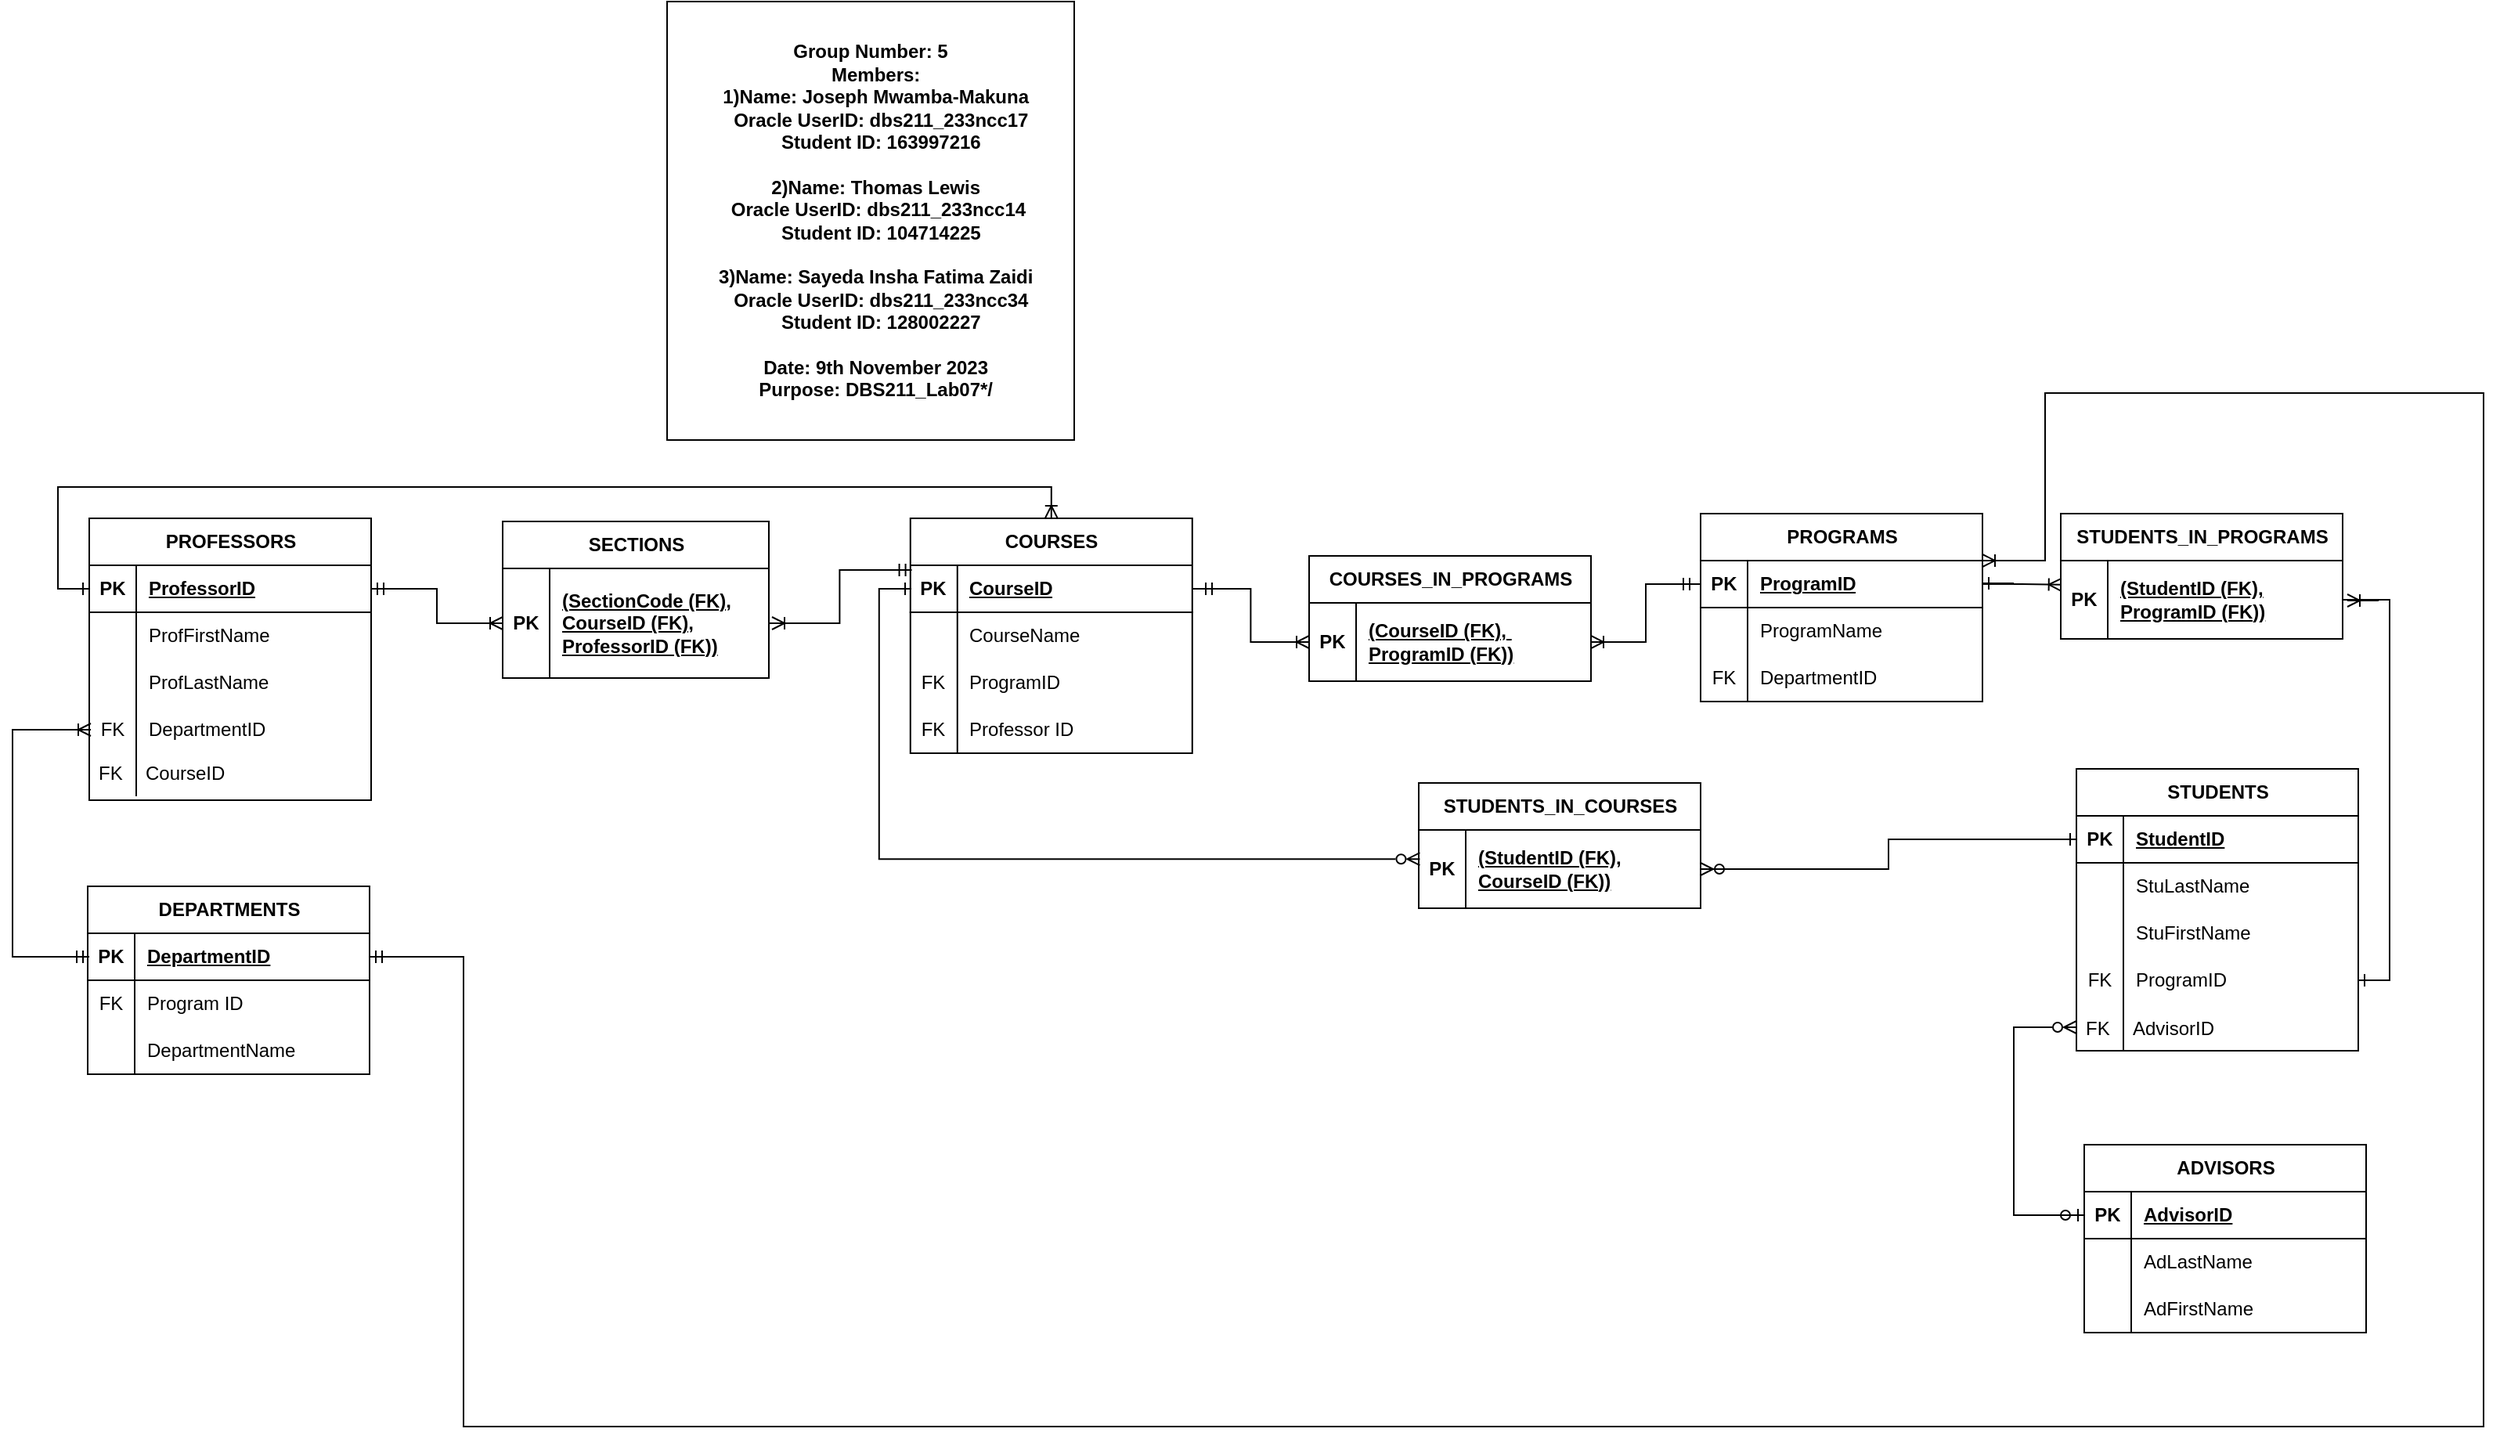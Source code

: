 <mxfile version="22.1.0" type="github">
  <diagram id="R2lEEEUBdFMjLlhIrx00" name="Page-1">
    <mxGraphModel dx="1072" dy="1675" grid="1" gridSize="10" guides="1" tooltips="1" connect="1" arrows="1" fold="1" page="0" pageScale="1" pageWidth="850" pageHeight="1100" math="0" shadow="0" extFonts="Permanent Marker^https://fonts.googleapis.com/css?family=Permanent+Marker">
      <root>
        <mxCell id="0" />
        <mxCell id="1" parent="0" />
        <mxCell id="XFEOU10UZK-eFK41N-nF-1" value="DEPARTMENTS" style="shape=table;startSize=30;container=1;collapsible=1;childLayout=tableLayout;fixedRows=1;rowLines=0;fontStyle=1;align=center;resizeLast=1;html=1;" parent="1" vertex="1">
          <mxGeometry x="-280" y="-35" width="180" height="120" as="geometry" />
        </mxCell>
        <mxCell id="XFEOU10UZK-eFK41N-nF-2" value="" style="shape=tableRow;horizontal=0;startSize=0;swimlaneHead=0;swimlaneBody=0;fillColor=none;collapsible=0;dropTarget=0;points=[[0,0.5],[1,0.5]];portConstraint=eastwest;top=0;left=0;right=0;bottom=1;" parent="XFEOU10UZK-eFK41N-nF-1" vertex="1">
          <mxGeometry y="30" width="180" height="30" as="geometry" />
        </mxCell>
        <mxCell id="XFEOU10UZK-eFK41N-nF-3" value="PK" style="shape=partialRectangle;connectable=0;fillColor=none;top=0;left=0;bottom=0;right=0;fontStyle=1;overflow=hidden;whiteSpace=wrap;html=1;" parent="XFEOU10UZK-eFK41N-nF-2" vertex="1">
          <mxGeometry width="30" height="30" as="geometry">
            <mxRectangle width="30" height="30" as="alternateBounds" />
          </mxGeometry>
        </mxCell>
        <mxCell id="XFEOU10UZK-eFK41N-nF-4" value="DepartmentID" style="shape=partialRectangle;connectable=0;fillColor=none;top=0;left=0;bottom=0;right=0;align=left;spacingLeft=6;fontStyle=5;overflow=hidden;whiteSpace=wrap;html=1;" parent="XFEOU10UZK-eFK41N-nF-2" vertex="1">
          <mxGeometry x="30" width="150" height="30" as="geometry">
            <mxRectangle width="150" height="30" as="alternateBounds" />
          </mxGeometry>
        </mxCell>
        <mxCell id="3kHiwuvtJ1t2tw6hvZIu-3" value="" style="shape=tableRow;horizontal=0;startSize=0;swimlaneHead=0;swimlaneBody=0;fillColor=none;collapsible=0;dropTarget=0;points=[[0,0.5],[1,0.5]];portConstraint=eastwest;top=0;left=0;right=0;bottom=0;" vertex="1" parent="XFEOU10UZK-eFK41N-nF-1">
          <mxGeometry y="60" width="180" height="30" as="geometry" />
        </mxCell>
        <mxCell id="3kHiwuvtJ1t2tw6hvZIu-4" value="FK" style="shape=partialRectangle;connectable=0;fillColor=none;top=0;left=0;bottom=0;right=0;fontStyle=0;overflow=hidden;whiteSpace=wrap;html=1;" vertex="1" parent="3kHiwuvtJ1t2tw6hvZIu-3">
          <mxGeometry width="30" height="30" as="geometry">
            <mxRectangle width="30" height="30" as="alternateBounds" />
          </mxGeometry>
        </mxCell>
        <mxCell id="3kHiwuvtJ1t2tw6hvZIu-5" value="Program ID" style="shape=partialRectangle;connectable=0;fillColor=none;top=0;left=0;bottom=0;right=0;align=left;spacingLeft=6;fontStyle=0;overflow=hidden;whiteSpace=wrap;html=1;" vertex="1" parent="3kHiwuvtJ1t2tw6hvZIu-3">
          <mxGeometry x="30" width="150" height="30" as="geometry">
            <mxRectangle width="150" height="30" as="alternateBounds" />
          </mxGeometry>
        </mxCell>
        <mxCell id="XFEOU10UZK-eFK41N-nF-5" value="" style="shape=tableRow;horizontal=0;startSize=0;swimlaneHead=0;swimlaneBody=0;fillColor=none;collapsible=0;dropTarget=0;points=[[0,0.5],[1,0.5]];portConstraint=eastwest;top=0;left=0;right=0;bottom=0;" parent="XFEOU10UZK-eFK41N-nF-1" vertex="1">
          <mxGeometry y="90" width="180" height="30" as="geometry" />
        </mxCell>
        <mxCell id="XFEOU10UZK-eFK41N-nF-6" value="" style="shape=partialRectangle;connectable=0;fillColor=none;top=0;left=0;bottom=0;right=0;editable=1;overflow=hidden;whiteSpace=wrap;html=1;" parent="XFEOU10UZK-eFK41N-nF-5" vertex="1">
          <mxGeometry width="30" height="30" as="geometry">
            <mxRectangle width="30" height="30" as="alternateBounds" />
          </mxGeometry>
        </mxCell>
        <mxCell id="XFEOU10UZK-eFK41N-nF-7" value="DepartmentName" style="shape=partialRectangle;connectable=0;fillColor=none;top=0;left=0;bottom=0;right=0;align=left;spacingLeft=6;overflow=hidden;whiteSpace=wrap;html=1;" parent="XFEOU10UZK-eFK41N-nF-5" vertex="1">
          <mxGeometry x="30" width="150" height="30" as="geometry">
            <mxRectangle width="150" height="30" as="alternateBounds" />
          </mxGeometry>
        </mxCell>
        <mxCell id="XFEOU10UZK-eFK41N-nF-66" value="ADVISORS" style="shape=table;startSize=30;container=1;collapsible=1;childLayout=tableLayout;fixedRows=1;rowLines=0;fontStyle=1;align=center;resizeLast=1;html=1;" parent="1" vertex="1">
          <mxGeometry x="995" y="130" width="180" height="120" as="geometry" />
        </mxCell>
        <mxCell id="XFEOU10UZK-eFK41N-nF-67" value="" style="shape=tableRow;horizontal=0;startSize=0;swimlaneHead=0;swimlaneBody=0;fillColor=none;collapsible=0;dropTarget=0;points=[[0,0.5],[1,0.5]];portConstraint=eastwest;top=0;left=0;right=0;bottom=1;" parent="XFEOU10UZK-eFK41N-nF-66" vertex="1">
          <mxGeometry y="30" width="180" height="30" as="geometry" />
        </mxCell>
        <mxCell id="XFEOU10UZK-eFK41N-nF-68" value="PK" style="shape=partialRectangle;connectable=0;fillColor=none;top=0;left=0;bottom=0;right=0;fontStyle=1;overflow=hidden;whiteSpace=wrap;html=1;" parent="XFEOU10UZK-eFK41N-nF-67" vertex="1">
          <mxGeometry width="30" height="30" as="geometry">
            <mxRectangle width="30" height="30" as="alternateBounds" />
          </mxGeometry>
        </mxCell>
        <mxCell id="XFEOU10UZK-eFK41N-nF-69" value="AdvisorID" style="shape=partialRectangle;connectable=0;fillColor=none;top=0;left=0;bottom=0;right=0;align=left;spacingLeft=6;fontStyle=5;overflow=hidden;whiteSpace=wrap;html=1;" parent="XFEOU10UZK-eFK41N-nF-67" vertex="1">
          <mxGeometry x="30" width="150" height="30" as="geometry">
            <mxRectangle width="150" height="30" as="alternateBounds" />
          </mxGeometry>
        </mxCell>
        <mxCell id="XFEOU10UZK-eFK41N-nF-70" value="" style="shape=tableRow;horizontal=0;startSize=0;swimlaneHead=0;swimlaneBody=0;fillColor=none;collapsible=0;dropTarget=0;points=[[0,0.5],[1,0.5]];portConstraint=eastwest;top=0;left=0;right=0;bottom=0;" parent="XFEOU10UZK-eFK41N-nF-66" vertex="1">
          <mxGeometry y="60" width="180" height="30" as="geometry" />
        </mxCell>
        <mxCell id="XFEOU10UZK-eFK41N-nF-71" value="" style="shape=partialRectangle;connectable=0;fillColor=none;top=0;left=0;bottom=0;right=0;editable=1;overflow=hidden;whiteSpace=wrap;html=1;" parent="XFEOU10UZK-eFK41N-nF-70" vertex="1">
          <mxGeometry width="30" height="30" as="geometry">
            <mxRectangle width="30" height="30" as="alternateBounds" />
          </mxGeometry>
        </mxCell>
        <mxCell id="XFEOU10UZK-eFK41N-nF-72" value="AdLastName" style="shape=partialRectangle;connectable=0;fillColor=none;top=0;left=0;bottom=0;right=0;align=left;spacingLeft=6;overflow=hidden;whiteSpace=wrap;html=1;" parent="XFEOU10UZK-eFK41N-nF-70" vertex="1">
          <mxGeometry x="30" width="150" height="30" as="geometry">
            <mxRectangle width="150" height="30" as="alternateBounds" />
          </mxGeometry>
        </mxCell>
        <mxCell id="XFEOU10UZK-eFK41N-nF-73" value="" style="shape=tableRow;horizontal=0;startSize=0;swimlaneHead=0;swimlaneBody=0;fillColor=none;collapsible=0;dropTarget=0;points=[[0,0.5],[1,0.5]];portConstraint=eastwest;top=0;left=0;right=0;bottom=0;" parent="XFEOU10UZK-eFK41N-nF-66" vertex="1">
          <mxGeometry y="90" width="180" height="30" as="geometry" />
        </mxCell>
        <mxCell id="XFEOU10UZK-eFK41N-nF-74" value="" style="shape=partialRectangle;connectable=0;fillColor=none;top=0;left=0;bottom=0;right=0;editable=1;overflow=hidden;whiteSpace=wrap;html=1;" parent="XFEOU10UZK-eFK41N-nF-73" vertex="1">
          <mxGeometry width="30" height="30" as="geometry">
            <mxRectangle width="30" height="30" as="alternateBounds" />
          </mxGeometry>
        </mxCell>
        <mxCell id="XFEOU10UZK-eFK41N-nF-75" value="AdFirstName" style="shape=partialRectangle;connectable=0;fillColor=none;top=0;left=0;bottom=0;right=0;align=left;spacingLeft=6;overflow=hidden;whiteSpace=wrap;html=1;" parent="XFEOU10UZK-eFK41N-nF-73" vertex="1">
          <mxGeometry x="30" width="150" height="30" as="geometry">
            <mxRectangle width="150" height="30" as="alternateBounds" />
          </mxGeometry>
        </mxCell>
        <mxCell id="XFEOU10UZK-eFK41N-nF-79" value="COURSES_IN_PROGRAMS" style="shape=table;startSize=30;container=1;collapsible=1;childLayout=tableLayout;fixedRows=1;rowLines=0;fontStyle=1;align=center;resizeLast=1;html=1;" parent="1" vertex="1">
          <mxGeometry x="500" y="-246" width="180" height="80" as="geometry" />
        </mxCell>
        <mxCell id="XFEOU10UZK-eFK41N-nF-80" value="" style="shape=tableRow;horizontal=0;startSize=0;swimlaneHead=0;swimlaneBody=0;fillColor=none;collapsible=0;dropTarget=0;points=[[0,0.5],[1,0.5]];portConstraint=eastwest;top=0;left=0;right=0;bottom=1;" parent="XFEOU10UZK-eFK41N-nF-79" vertex="1">
          <mxGeometry y="30" width="180" height="50" as="geometry" />
        </mxCell>
        <mxCell id="XFEOU10UZK-eFK41N-nF-81" value="PK" style="shape=partialRectangle;connectable=0;fillColor=none;top=0;left=0;bottom=0;right=0;fontStyle=1;overflow=hidden;whiteSpace=wrap;html=1;" parent="XFEOU10UZK-eFK41N-nF-80" vertex="1">
          <mxGeometry width="30" height="50" as="geometry">
            <mxRectangle width="30" height="50" as="alternateBounds" />
          </mxGeometry>
        </mxCell>
        <mxCell id="XFEOU10UZK-eFK41N-nF-82" value="(CourseID (FK),&amp;nbsp;&lt;br&gt;ProgramID (FK))" style="shape=partialRectangle;connectable=0;fillColor=none;top=0;left=0;bottom=0;right=0;align=left;spacingLeft=6;fontStyle=5;overflow=hidden;whiteSpace=wrap;html=1;" parent="XFEOU10UZK-eFK41N-nF-80" vertex="1">
          <mxGeometry x="30" width="150" height="50" as="geometry">
            <mxRectangle width="150" height="50" as="alternateBounds" />
          </mxGeometry>
        </mxCell>
        <mxCell id="XFEOU10UZK-eFK41N-nF-92" value="PROGRAMS" style="shape=table;startSize=30;container=1;collapsible=1;childLayout=tableLayout;fixedRows=1;rowLines=0;fontStyle=1;align=center;resizeLast=1;html=1;" parent="1" vertex="1">
          <mxGeometry x="750" y="-273" width="180" height="120" as="geometry" />
        </mxCell>
        <mxCell id="XFEOU10UZK-eFK41N-nF-93" value="" style="shape=tableRow;horizontal=0;startSize=0;swimlaneHead=0;swimlaneBody=0;fillColor=none;collapsible=0;dropTarget=0;points=[[0,0.5],[1,0.5]];portConstraint=eastwest;top=0;left=0;right=0;bottom=1;" parent="XFEOU10UZK-eFK41N-nF-92" vertex="1">
          <mxGeometry y="30" width="180" height="30" as="geometry" />
        </mxCell>
        <mxCell id="XFEOU10UZK-eFK41N-nF-94" value="PK" style="shape=partialRectangle;connectable=0;fillColor=none;top=0;left=0;bottom=0;right=0;fontStyle=1;overflow=hidden;whiteSpace=wrap;html=1;" parent="XFEOU10UZK-eFK41N-nF-93" vertex="1">
          <mxGeometry width="30" height="30" as="geometry">
            <mxRectangle width="30" height="30" as="alternateBounds" />
          </mxGeometry>
        </mxCell>
        <mxCell id="XFEOU10UZK-eFK41N-nF-95" value="ProgramID" style="shape=partialRectangle;connectable=0;fillColor=none;top=0;left=0;bottom=0;right=0;align=left;spacingLeft=6;fontStyle=5;overflow=hidden;whiteSpace=wrap;html=1;" parent="XFEOU10UZK-eFK41N-nF-93" vertex="1">
          <mxGeometry x="30" width="150" height="30" as="geometry">
            <mxRectangle width="150" height="30" as="alternateBounds" />
          </mxGeometry>
        </mxCell>
        <mxCell id="XFEOU10UZK-eFK41N-nF-96" value="" style="shape=tableRow;horizontal=0;startSize=0;swimlaneHead=0;swimlaneBody=0;fillColor=none;collapsible=0;dropTarget=0;points=[[0,0.5],[1,0.5]];portConstraint=eastwest;top=0;left=0;right=0;bottom=0;" parent="XFEOU10UZK-eFK41N-nF-92" vertex="1">
          <mxGeometry y="60" width="180" height="30" as="geometry" />
        </mxCell>
        <mxCell id="XFEOU10UZK-eFK41N-nF-97" value="" style="shape=partialRectangle;connectable=0;fillColor=none;top=0;left=0;bottom=0;right=0;editable=1;overflow=hidden;whiteSpace=wrap;html=1;" parent="XFEOU10UZK-eFK41N-nF-96" vertex="1">
          <mxGeometry width="30" height="30" as="geometry">
            <mxRectangle width="30" height="30" as="alternateBounds" />
          </mxGeometry>
        </mxCell>
        <mxCell id="XFEOU10UZK-eFK41N-nF-98" value="ProgramName" style="shape=partialRectangle;connectable=0;fillColor=none;top=0;left=0;bottom=0;right=0;align=left;spacingLeft=6;overflow=hidden;whiteSpace=wrap;html=1;" parent="XFEOU10UZK-eFK41N-nF-96" vertex="1">
          <mxGeometry x="30" width="150" height="30" as="geometry">
            <mxRectangle width="150" height="30" as="alternateBounds" />
          </mxGeometry>
        </mxCell>
        <mxCell id="XFEOU10UZK-eFK41N-nF-99" value="" style="shape=tableRow;horizontal=0;startSize=0;swimlaneHead=0;swimlaneBody=0;fillColor=none;collapsible=0;dropTarget=0;points=[[0,0.5],[1,0.5]];portConstraint=eastwest;top=0;left=0;right=0;bottom=0;" parent="XFEOU10UZK-eFK41N-nF-92" vertex="1">
          <mxGeometry y="90" width="180" height="30" as="geometry" />
        </mxCell>
        <mxCell id="XFEOU10UZK-eFK41N-nF-100" value="FK" style="shape=partialRectangle;connectable=0;fillColor=none;top=0;left=0;bottom=0;right=0;editable=1;overflow=hidden;whiteSpace=wrap;html=1;" parent="XFEOU10UZK-eFK41N-nF-99" vertex="1">
          <mxGeometry width="30" height="30" as="geometry">
            <mxRectangle width="30" height="30" as="alternateBounds" />
          </mxGeometry>
        </mxCell>
        <mxCell id="XFEOU10UZK-eFK41N-nF-101" value="DepartmentID" style="shape=partialRectangle;connectable=0;fillColor=none;top=0;left=0;bottom=0;right=0;align=left;spacingLeft=6;overflow=hidden;whiteSpace=wrap;html=1;" parent="XFEOU10UZK-eFK41N-nF-99" vertex="1">
          <mxGeometry x="30" width="150" height="30" as="geometry">
            <mxRectangle width="150" height="30" as="alternateBounds" />
          </mxGeometry>
        </mxCell>
        <mxCell id="XFEOU10UZK-eFK41N-nF-105" value="STUDENTS_IN_PROGRAMS" style="shape=table;startSize=30;container=1;collapsible=1;childLayout=tableLayout;fixedRows=1;rowLines=0;fontStyle=1;align=center;resizeLast=1;html=1;" parent="1" vertex="1">
          <mxGeometry x="980" y="-273" width="180" height="80" as="geometry" />
        </mxCell>
        <mxCell id="XFEOU10UZK-eFK41N-nF-106" value="" style="shape=tableRow;horizontal=0;startSize=0;swimlaneHead=0;swimlaneBody=0;fillColor=none;collapsible=0;dropTarget=0;points=[[0,0.5],[1,0.5]];portConstraint=eastwest;top=0;left=0;right=0;bottom=1;" parent="XFEOU10UZK-eFK41N-nF-105" vertex="1">
          <mxGeometry y="30" width="180" height="50" as="geometry" />
        </mxCell>
        <mxCell id="XFEOU10UZK-eFK41N-nF-107" value="PK" style="shape=partialRectangle;connectable=0;fillColor=none;top=0;left=0;bottom=0;right=0;fontStyle=1;overflow=hidden;whiteSpace=wrap;html=1;" parent="XFEOU10UZK-eFK41N-nF-106" vertex="1">
          <mxGeometry width="30" height="50" as="geometry">
            <mxRectangle width="30" height="50" as="alternateBounds" />
          </mxGeometry>
        </mxCell>
        <mxCell id="XFEOU10UZK-eFK41N-nF-108" value="(StudentID (FK),&lt;br&gt;ProgramID (FK))" style="shape=partialRectangle;connectable=0;fillColor=none;top=0;left=0;bottom=0;right=0;align=left;spacingLeft=6;fontStyle=5;overflow=hidden;whiteSpace=wrap;html=1;" parent="XFEOU10UZK-eFK41N-nF-106" vertex="1">
          <mxGeometry x="30" width="150" height="50" as="geometry">
            <mxRectangle width="150" height="50" as="alternateBounds" />
          </mxGeometry>
        </mxCell>
        <mxCell id="XFEOU10UZK-eFK41N-nF-153" value="" style="group" parent="1" vertex="1" connectable="0">
          <mxGeometry x="14" y="-270" width="190" height="180" as="geometry" />
        </mxCell>
        <mxCell id="XFEOU10UZK-eFK41N-nF-14" value="PROFESSORS" style="shape=table;startSize=30;container=1;collapsible=1;childLayout=tableLayout;fixedRows=1;rowLines=0;fontStyle=1;align=center;resizeLast=1;html=1;" parent="XFEOU10UZK-eFK41N-nF-153" vertex="1">
          <mxGeometry x="-293" width="180" height="180" as="geometry" />
        </mxCell>
        <mxCell id="XFEOU10UZK-eFK41N-nF-15" value="" style="shape=tableRow;horizontal=0;startSize=0;swimlaneHead=0;swimlaneBody=0;fillColor=none;collapsible=0;dropTarget=0;points=[[0,0.5],[1,0.5]];portConstraint=eastwest;top=0;left=0;right=0;bottom=1;" parent="XFEOU10UZK-eFK41N-nF-14" vertex="1">
          <mxGeometry y="30" width="180" height="30" as="geometry" />
        </mxCell>
        <mxCell id="XFEOU10UZK-eFK41N-nF-16" value="PK" style="shape=partialRectangle;connectable=0;fillColor=none;top=0;left=0;bottom=0;right=0;fontStyle=1;overflow=hidden;whiteSpace=wrap;html=1;" parent="XFEOU10UZK-eFK41N-nF-15" vertex="1">
          <mxGeometry width="30" height="30" as="geometry">
            <mxRectangle width="30" height="30" as="alternateBounds" />
          </mxGeometry>
        </mxCell>
        <mxCell id="XFEOU10UZK-eFK41N-nF-17" value="ProfessorID" style="shape=partialRectangle;connectable=0;fillColor=none;top=0;left=0;bottom=0;right=0;align=left;spacingLeft=6;fontStyle=5;overflow=hidden;whiteSpace=wrap;html=1;" parent="XFEOU10UZK-eFK41N-nF-15" vertex="1">
          <mxGeometry x="30" width="150" height="30" as="geometry">
            <mxRectangle width="150" height="30" as="alternateBounds" />
          </mxGeometry>
        </mxCell>
        <mxCell id="XFEOU10UZK-eFK41N-nF-18" value="" style="shape=tableRow;horizontal=0;startSize=0;swimlaneHead=0;swimlaneBody=0;fillColor=none;collapsible=0;dropTarget=0;points=[[0,0.5],[1,0.5]];portConstraint=eastwest;top=0;left=0;right=0;bottom=0;" parent="XFEOU10UZK-eFK41N-nF-14" vertex="1">
          <mxGeometry y="60" width="180" height="30" as="geometry" />
        </mxCell>
        <mxCell id="XFEOU10UZK-eFK41N-nF-19" value="" style="shape=partialRectangle;connectable=0;fillColor=none;top=0;left=0;bottom=0;right=0;editable=1;overflow=hidden;whiteSpace=wrap;html=1;" parent="XFEOU10UZK-eFK41N-nF-18" vertex="1">
          <mxGeometry width="30" height="30" as="geometry">
            <mxRectangle width="30" height="30" as="alternateBounds" />
          </mxGeometry>
        </mxCell>
        <mxCell id="XFEOU10UZK-eFK41N-nF-20" value="ProfFirstName" style="shape=partialRectangle;connectable=0;fillColor=none;top=0;left=0;bottom=0;right=0;align=left;spacingLeft=6;overflow=hidden;whiteSpace=wrap;html=1;" parent="XFEOU10UZK-eFK41N-nF-18" vertex="1">
          <mxGeometry x="30" width="150" height="30" as="geometry">
            <mxRectangle width="150" height="30" as="alternateBounds" />
          </mxGeometry>
        </mxCell>
        <mxCell id="XFEOU10UZK-eFK41N-nF-21" value="" style="shape=tableRow;horizontal=0;startSize=0;swimlaneHead=0;swimlaneBody=0;fillColor=none;collapsible=0;dropTarget=0;points=[[0,0.5],[1,0.5]];portConstraint=eastwest;top=0;left=0;right=0;bottom=0;" parent="XFEOU10UZK-eFK41N-nF-14" vertex="1">
          <mxGeometry y="90" width="180" height="30" as="geometry" />
        </mxCell>
        <mxCell id="XFEOU10UZK-eFK41N-nF-22" value="" style="shape=partialRectangle;connectable=0;fillColor=none;top=0;left=0;bottom=0;right=0;editable=1;overflow=hidden;whiteSpace=wrap;html=1;" parent="XFEOU10UZK-eFK41N-nF-21" vertex="1">
          <mxGeometry width="30" height="30" as="geometry">
            <mxRectangle width="30" height="30" as="alternateBounds" />
          </mxGeometry>
        </mxCell>
        <mxCell id="XFEOU10UZK-eFK41N-nF-23" value="ProfLastName" style="shape=partialRectangle;connectable=0;fillColor=none;top=0;left=0;bottom=0;right=0;align=left;spacingLeft=6;overflow=hidden;whiteSpace=wrap;html=1;" parent="XFEOU10UZK-eFK41N-nF-21" vertex="1">
          <mxGeometry x="30" width="150" height="30" as="geometry">
            <mxRectangle width="150" height="30" as="alternateBounds" />
          </mxGeometry>
        </mxCell>
        <mxCell id="XFEOU10UZK-eFK41N-nF-24" value="" style="shape=tableRow;horizontal=0;startSize=0;swimlaneHead=0;swimlaneBody=0;fillColor=none;collapsible=0;dropTarget=0;points=[[0,0.5],[1,0.5]];portConstraint=eastwest;top=0;left=0;right=0;bottom=0;" parent="XFEOU10UZK-eFK41N-nF-14" vertex="1">
          <mxGeometry y="120" width="180" height="30" as="geometry" />
        </mxCell>
        <mxCell id="XFEOU10UZK-eFK41N-nF-25" value="" style="shape=partialRectangle;connectable=0;fillColor=none;top=0;left=0;bottom=0;right=0;editable=1;overflow=hidden;whiteSpace=wrap;html=1;" parent="XFEOU10UZK-eFK41N-nF-24" vertex="1">
          <mxGeometry width="30" height="30" as="geometry">
            <mxRectangle width="30" height="30" as="alternateBounds" />
          </mxGeometry>
        </mxCell>
        <mxCell id="XFEOU10UZK-eFK41N-nF-26" value="DepartmentID" style="shape=partialRectangle;connectable=0;fillColor=none;top=0;left=0;bottom=0;right=0;align=left;spacingLeft=6;overflow=hidden;whiteSpace=wrap;html=1;" parent="XFEOU10UZK-eFK41N-nF-24" vertex="1">
          <mxGeometry x="30" width="150" height="30" as="geometry">
            <mxRectangle width="150" height="30" as="alternateBounds" />
          </mxGeometry>
        </mxCell>
        <mxCell id="XFEOU10UZK-eFK41N-nF-118" value="" style="shape=tableRow;horizontal=0;startSize=0;swimlaneHead=0;swimlaneBody=0;fillColor=none;collapsible=0;dropTarget=0;points=[[0,0.5],[1,0.5]];portConstraint=eastwest;top=0;left=0;right=0;bottom=0;" parent="XFEOU10UZK-eFK41N-nF-153" vertex="1">
          <mxGeometry x="10" y="130" width="180" height="30" as="geometry" />
        </mxCell>
        <mxCell id="XFEOU10UZK-eFK41N-nF-119" value="FK" style="shape=partialRectangle;connectable=0;fillColor=none;top=0;left=0;bottom=0;right=0;editable=1;overflow=hidden;whiteSpace=wrap;html=1;" parent="XFEOU10UZK-eFK41N-nF-153" vertex="1">
          <mxGeometry x="-293" y="120" width="30" height="30" as="geometry">
            <mxRectangle width="30" height="30" as="alternateBounds" />
          </mxGeometry>
        </mxCell>
        <mxCell id="XFEOU10UZK-eFK41N-nF-147" value="" style="shape=tableRow;horizontal=0;startSize=0;swimlaneHead=0;swimlaneBody=0;fillColor=none;collapsible=0;dropTarget=0;points=[[0,0.5],[1,0.5]];portConstraint=eastwest;top=0;left=0;right=0;bottom=0;" parent="XFEOU10UZK-eFK41N-nF-153" vertex="1">
          <mxGeometry x="10" y="130" width="180" height="30" as="geometry" />
        </mxCell>
        <mxCell id="XFEOU10UZK-eFK41N-nF-148" value="" style="shape=partialRectangle;connectable=0;fillColor=none;top=0;left=0;bottom=0;right=0;editable=1;overflow=hidden;whiteSpace=wrap;html=1;" parent="XFEOU10UZK-eFK41N-nF-147" vertex="1">
          <mxGeometry x="-303" y="20" width="30" height="30" as="geometry">
            <mxRectangle width="30" height="30" as="alternateBounds" />
          </mxGeometry>
        </mxCell>
        <mxCell id="XFEOU10UZK-eFK41N-nF-150" value="CourseID" style="shape=partialRectangle;fillColor=none;align=left;verticalAlign=middle;strokeColor=none;spacingLeft=34;rotatable=0;points=[[0,0.5],[1,0.5]];portConstraint=eastwest;dropTarget=0;" parent="XFEOU10UZK-eFK41N-nF-153" vertex="1">
          <mxGeometry x="-293" y="147" width="90" height="30" as="geometry" />
        </mxCell>
        <mxCell id="XFEOU10UZK-eFK41N-nF-151" value="FK" style="shape=partialRectangle;top=0;left=0;bottom=0;fillColor=none;stokeWidth=1;align=left;verticalAlign=middle;spacingLeft=4;spacingRight=4;overflow=hidden;rotatable=0;points=[];portConstraint=eastwest;part=1;" parent="XFEOU10UZK-eFK41N-nF-150" vertex="1" connectable="0">
          <mxGeometry width="30" height="30" as="geometry" />
        </mxCell>
        <mxCell id="XFEOU10UZK-eFK41N-nF-27" value="SECTIONS" style="shape=table;startSize=30;container=1;collapsible=1;childLayout=tableLayout;fixedRows=1;rowLines=0;fontStyle=1;align=center;resizeLast=1;html=1;" parent="XFEOU10UZK-eFK41N-nF-153" vertex="1">
          <mxGeometry x="-29" y="2" width="170" height="100" as="geometry" />
        </mxCell>
        <mxCell id="XFEOU10UZK-eFK41N-nF-28" value="" style="shape=tableRow;horizontal=0;startSize=0;swimlaneHead=0;swimlaneBody=0;fillColor=none;collapsible=0;dropTarget=0;points=[[0,0.5],[1,0.5]];portConstraint=eastwest;top=0;left=0;right=0;bottom=1;" parent="XFEOU10UZK-eFK41N-nF-27" vertex="1">
          <mxGeometry y="30" width="170" height="70" as="geometry" />
        </mxCell>
        <mxCell id="XFEOU10UZK-eFK41N-nF-29" value="PK" style="shape=partialRectangle;connectable=0;fillColor=none;top=0;left=0;bottom=0;right=0;fontStyle=1;overflow=hidden;whiteSpace=wrap;html=1;" parent="XFEOU10UZK-eFK41N-nF-28" vertex="1">
          <mxGeometry width="30" height="70" as="geometry">
            <mxRectangle width="30" height="70" as="alternateBounds" />
          </mxGeometry>
        </mxCell>
        <mxCell id="XFEOU10UZK-eFK41N-nF-30" value="(SectionCode (FK),&lt;br&gt;CourseID (FK),&lt;br&gt;ProfessorID (FK))" style="shape=partialRectangle;connectable=0;fillColor=none;top=0;left=0;bottom=0;right=0;align=left;spacingLeft=6;fontStyle=5;overflow=hidden;whiteSpace=wrap;html=1;" parent="XFEOU10UZK-eFK41N-nF-28" vertex="1">
          <mxGeometry x="30" width="140" height="70" as="geometry">
            <mxRectangle width="140" height="70" as="alternateBounds" />
          </mxGeometry>
        </mxCell>
        <mxCell id="XFEOU10UZK-eFK41N-nF-197" style="edgeStyle=orthogonalEdgeStyle;rounded=0;orthogonalLoop=1;jettySize=auto;html=1;exitX=0;exitY=0.5;exitDx=0;exitDy=0;entryX=1;entryY=0.5;entryDx=0;entryDy=0;endArrow=ERmandOne;endFill=0;" parent="XFEOU10UZK-eFK41N-nF-153" source="XFEOU10UZK-eFK41N-nF-28" target="XFEOU10UZK-eFK41N-nF-15" edge="1">
          <mxGeometry relative="1" as="geometry" />
        </mxCell>
        <mxCell id="XFEOU10UZK-eFK41N-nF-198" value="" style="endArrow=ERoneToMany;html=1;rounded=0;endFill=0;" parent="XFEOU10UZK-eFK41N-nF-153" edge="1">
          <mxGeometry width="50" height="50" relative="1" as="geometry">
            <mxPoint x="-49" y="67" as="sourcePoint" />
            <mxPoint x="-29" y="67" as="targetPoint" />
          </mxGeometry>
        </mxCell>
        <mxCell id="XFEOU10UZK-eFK41N-nF-154" value="" style="group" parent="1" vertex="1" connectable="0">
          <mxGeometry x="247" y="-270" width="190" height="160" as="geometry" />
        </mxCell>
        <mxCell id="XFEOU10UZK-eFK41N-nF-53" value="COURSES" style="shape=table;startSize=30;container=1;collapsible=1;childLayout=tableLayout;fixedRows=1;rowLines=0;fontStyle=1;align=center;resizeLast=1;html=1;" parent="XFEOU10UZK-eFK41N-nF-154" vertex="1">
          <mxGeometry x="-1.62" width="180" height="150" as="geometry" />
        </mxCell>
        <mxCell id="XFEOU10UZK-eFK41N-nF-54" value="" style="shape=tableRow;horizontal=0;startSize=0;swimlaneHead=0;swimlaneBody=0;fillColor=none;collapsible=0;dropTarget=0;points=[[0,0.5],[1,0.5]];portConstraint=eastwest;top=0;left=0;right=0;bottom=1;" parent="XFEOU10UZK-eFK41N-nF-53" vertex="1">
          <mxGeometry y="30" width="180" height="30" as="geometry" />
        </mxCell>
        <mxCell id="XFEOU10UZK-eFK41N-nF-55" value="PK" style="shape=partialRectangle;connectable=0;fillColor=none;top=0;left=0;bottom=0;right=0;fontStyle=1;overflow=hidden;whiteSpace=wrap;html=1;" parent="XFEOU10UZK-eFK41N-nF-54" vertex="1">
          <mxGeometry width="30" height="30" as="geometry">
            <mxRectangle width="30" height="30" as="alternateBounds" />
          </mxGeometry>
        </mxCell>
        <mxCell id="XFEOU10UZK-eFK41N-nF-56" value="CourseID" style="shape=partialRectangle;connectable=0;fillColor=none;top=0;left=0;bottom=0;right=0;align=left;spacingLeft=6;fontStyle=5;overflow=hidden;whiteSpace=wrap;html=1;" parent="XFEOU10UZK-eFK41N-nF-54" vertex="1">
          <mxGeometry x="30" width="150" height="30" as="geometry">
            <mxRectangle width="150" height="30" as="alternateBounds" />
          </mxGeometry>
        </mxCell>
        <mxCell id="XFEOU10UZK-eFK41N-nF-57" value="" style="shape=tableRow;horizontal=0;startSize=0;swimlaneHead=0;swimlaneBody=0;fillColor=none;collapsible=0;dropTarget=0;points=[[0,0.5],[1,0.5]];portConstraint=eastwest;top=0;left=0;right=0;bottom=0;" parent="XFEOU10UZK-eFK41N-nF-53" vertex="1">
          <mxGeometry y="60" width="180" height="30" as="geometry" />
        </mxCell>
        <mxCell id="XFEOU10UZK-eFK41N-nF-58" value="" style="shape=partialRectangle;connectable=0;fillColor=none;top=0;left=0;bottom=0;right=0;editable=1;overflow=hidden;whiteSpace=wrap;html=1;" parent="XFEOU10UZK-eFK41N-nF-57" vertex="1">
          <mxGeometry width="30" height="30" as="geometry">
            <mxRectangle width="30" height="30" as="alternateBounds" />
          </mxGeometry>
        </mxCell>
        <mxCell id="XFEOU10UZK-eFK41N-nF-59" value="CourseName" style="shape=partialRectangle;connectable=0;fillColor=none;top=0;left=0;bottom=0;right=0;align=left;spacingLeft=6;overflow=hidden;whiteSpace=wrap;html=1;" parent="XFEOU10UZK-eFK41N-nF-57" vertex="1">
          <mxGeometry x="30" width="150" height="30" as="geometry">
            <mxRectangle width="150" height="30" as="alternateBounds" />
          </mxGeometry>
        </mxCell>
        <mxCell id="XFEOU10UZK-eFK41N-nF-60" value="" style="shape=tableRow;horizontal=0;startSize=0;swimlaneHead=0;swimlaneBody=0;fillColor=none;collapsible=0;dropTarget=0;points=[[0,0.5],[1,0.5]];portConstraint=eastwest;top=0;left=0;right=0;bottom=0;" parent="XFEOU10UZK-eFK41N-nF-53" vertex="1">
          <mxGeometry y="90" width="180" height="30" as="geometry" />
        </mxCell>
        <mxCell id="XFEOU10UZK-eFK41N-nF-61" value="FK" style="shape=partialRectangle;connectable=0;fillColor=none;top=0;left=0;bottom=0;right=0;editable=1;overflow=hidden;whiteSpace=wrap;html=1;" parent="XFEOU10UZK-eFK41N-nF-60" vertex="1">
          <mxGeometry width="30" height="30" as="geometry">
            <mxRectangle width="30" height="30" as="alternateBounds" />
          </mxGeometry>
        </mxCell>
        <mxCell id="XFEOU10UZK-eFK41N-nF-62" value="ProgramID" style="shape=partialRectangle;connectable=0;fillColor=none;top=0;left=0;bottom=0;right=0;align=left;spacingLeft=6;overflow=hidden;whiteSpace=wrap;html=1;" parent="XFEOU10UZK-eFK41N-nF-60" vertex="1">
          <mxGeometry x="30" width="150" height="30" as="geometry">
            <mxRectangle width="150" height="30" as="alternateBounds" />
          </mxGeometry>
        </mxCell>
        <mxCell id="XFEOU10UZK-eFK41N-nF-63" value="" style="shape=tableRow;horizontal=0;startSize=0;swimlaneHead=0;swimlaneBody=0;fillColor=none;collapsible=0;dropTarget=0;points=[[0,0.5],[1,0.5]];portConstraint=eastwest;top=0;left=0;right=0;bottom=0;" parent="XFEOU10UZK-eFK41N-nF-53" vertex="1">
          <mxGeometry y="120" width="180" height="30" as="geometry" />
        </mxCell>
        <mxCell id="XFEOU10UZK-eFK41N-nF-64" value="FK" style="shape=partialRectangle;connectable=0;fillColor=none;top=0;left=0;bottom=0;right=0;editable=1;overflow=hidden;whiteSpace=wrap;html=1;" parent="XFEOU10UZK-eFK41N-nF-63" vertex="1">
          <mxGeometry width="30" height="30" as="geometry">
            <mxRectangle width="30" height="30" as="alternateBounds" />
          </mxGeometry>
        </mxCell>
        <mxCell id="XFEOU10UZK-eFK41N-nF-65" value="Professor ID" style="shape=partialRectangle;connectable=0;fillColor=none;top=0;left=0;bottom=0;right=0;align=left;spacingLeft=6;overflow=hidden;whiteSpace=wrap;html=1;" parent="XFEOU10UZK-eFK41N-nF-63" vertex="1">
          <mxGeometry x="30" width="150" height="30" as="geometry">
            <mxRectangle width="150" height="30" as="alternateBounds" />
          </mxGeometry>
        </mxCell>
        <mxCell id="XFEOU10UZK-eFK41N-nF-123" value="" style="shape=tableRow;horizontal=0;startSize=0;swimlaneHead=0;swimlaneBody=0;fillColor=none;collapsible=0;dropTarget=0;points=[[0,0.5],[1,0.5]];portConstraint=eastwest;top=0;left=0;right=0;bottom=0;" parent="XFEOU10UZK-eFK41N-nF-154" vertex="1">
          <mxGeometry x="10" y="130" width="180" height="30" as="geometry" />
        </mxCell>
        <mxCell id="XFEOU10UZK-eFK41N-nF-124" value="" style="shape=partialRectangle;connectable=0;fillColor=none;top=0;left=0;bottom=0;right=0;editable=1;overflow=hidden;whiteSpace=wrap;html=1;" parent="XFEOU10UZK-eFK41N-nF-123" vertex="1">
          <mxGeometry width="30" height="30" as="geometry">
            <mxRectangle width="30" height="30" as="alternateBounds" />
          </mxGeometry>
        </mxCell>
        <mxCell id="XFEOU10UZK-eFK41N-nF-155" value="" style="group" parent="1" vertex="1" connectable="0">
          <mxGeometry x="990" y="-110" width="190" height="180" as="geometry" />
        </mxCell>
        <mxCell id="XFEOU10UZK-eFK41N-nF-130" value="STUDENTS" style="shape=table;startSize=30;container=1;collapsible=1;childLayout=tableLayout;fixedRows=1;rowLines=0;fontStyle=1;align=center;resizeLast=1;html=1;" parent="XFEOU10UZK-eFK41N-nF-155" vertex="1">
          <mxGeometry width="180" height="180" as="geometry" />
        </mxCell>
        <mxCell id="XFEOU10UZK-eFK41N-nF-131" value="" style="shape=tableRow;horizontal=0;startSize=0;swimlaneHead=0;swimlaneBody=0;fillColor=none;collapsible=0;dropTarget=0;points=[[0,0.5],[1,0.5]];portConstraint=eastwest;top=0;left=0;right=0;bottom=1;" parent="XFEOU10UZK-eFK41N-nF-130" vertex="1">
          <mxGeometry y="30" width="180" height="30" as="geometry" />
        </mxCell>
        <mxCell id="XFEOU10UZK-eFK41N-nF-132" value="PK" style="shape=partialRectangle;connectable=0;fillColor=none;top=0;left=0;bottom=0;right=0;fontStyle=1;overflow=hidden;whiteSpace=wrap;html=1;" parent="XFEOU10UZK-eFK41N-nF-131" vertex="1">
          <mxGeometry width="30" height="30" as="geometry">
            <mxRectangle width="30" height="30" as="alternateBounds" />
          </mxGeometry>
        </mxCell>
        <mxCell id="XFEOU10UZK-eFK41N-nF-133" value="StudentID" style="shape=partialRectangle;connectable=0;fillColor=none;top=0;left=0;bottom=0;right=0;align=left;spacingLeft=6;fontStyle=5;overflow=hidden;whiteSpace=wrap;html=1;" parent="XFEOU10UZK-eFK41N-nF-131" vertex="1">
          <mxGeometry x="30" width="150" height="30" as="geometry">
            <mxRectangle width="150" height="30" as="alternateBounds" />
          </mxGeometry>
        </mxCell>
        <mxCell id="XFEOU10UZK-eFK41N-nF-134" value="" style="shape=tableRow;horizontal=0;startSize=0;swimlaneHead=0;swimlaneBody=0;fillColor=none;collapsible=0;dropTarget=0;points=[[0,0.5],[1,0.5]];portConstraint=eastwest;top=0;left=0;right=0;bottom=0;" parent="XFEOU10UZK-eFK41N-nF-130" vertex="1">
          <mxGeometry y="60" width="180" height="30" as="geometry" />
        </mxCell>
        <mxCell id="XFEOU10UZK-eFK41N-nF-135" value="" style="shape=partialRectangle;connectable=0;fillColor=none;top=0;left=0;bottom=0;right=0;editable=1;overflow=hidden;whiteSpace=wrap;html=1;" parent="XFEOU10UZK-eFK41N-nF-134" vertex="1">
          <mxGeometry width="30" height="30" as="geometry">
            <mxRectangle width="30" height="30" as="alternateBounds" />
          </mxGeometry>
        </mxCell>
        <mxCell id="XFEOU10UZK-eFK41N-nF-136" value="StuLastName" style="shape=partialRectangle;connectable=0;fillColor=none;top=0;left=0;bottom=0;right=0;align=left;spacingLeft=6;overflow=hidden;whiteSpace=wrap;html=1;" parent="XFEOU10UZK-eFK41N-nF-134" vertex="1">
          <mxGeometry x="30" width="150" height="30" as="geometry">
            <mxRectangle width="150" height="30" as="alternateBounds" />
          </mxGeometry>
        </mxCell>
        <mxCell id="XFEOU10UZK-eFK41N-nF-137" value="" style="shape=tableRow;horizontal=0;startSize=0;swimlaneHead=0;swimlaneBody=0;fillColor=none;collapsible=0;dropTarget=0;points=[[0,0.5],[1,0.5]];portConstraint=eastwest;top=0;left=0;right=0;bottom=0;" parent="XFEOU10UZK-eFK41N-nF-130" vertex="1">
          <mxGeometry y="90" width="180" height="30" as="geometry" />
        </mxCell>
        <mxCell id="XFEOU10UZK-eFK41N-nF-138" value="" style="shape=partialRectangle;connectable=0;fillColor=none;top=0;left=0;bottom=0;right=0;editable=1;overflow=hidden;whiteSpace=wrap;html=1;" parent="XFEOU10UZK-eFK41N-nF-137" vertex="1">
          <mxGeometry width="30" height="30" as="geometry">
            <mxRectangle width="30" height="30" as="alternateBounds" />
          </mxGeometry>
        </mxCell>
        <mxCell id="XFEOU10UZK-eFK41N-nF-139" value="StuFirstName" style="shape=partialRectangle;connectable=0;fillColor=none;top=0;left=0;bottom=0;right=0;align=left;spacingLeft=6;overflow=hidden;whiteSpace=wrap;html=1;" parent="XFEOU10UZK-eFK41N-nF-137" vertex="1">
          <mxGeometry x="30" width="150" height="30" as="geometry">
            <mxRectangle width="150" height="30" as="alternateBounds" />
          </mxGeometry>
        </mxCell>
        <mxCell id="XFEOU10UZK-eFK41N-nF-140" value="" style="shape=tableRow;horizontal=0;startSize=0;swimlaneHead=0;swimlaneBody=0;fillColor=none;collapsible=0;dropTarget=0;points=[[0,0.5],[1,0.5]];portConstraint=eastwest;top=0;left=0;right=0;bottom=0;" parent="XFEOU10UZK-eFK41N-nF-130" vertex="1">
          <mxGeometry y="120" width="180" height="30" as="geometry" />
        </mxCell>
        <mxCell id="XFEOU10UZK-eFK41N-nF-141" value="" style="shape=partialRectangle;connectable=0;fillColor=none;top=0;left=0;bottom=0;right=0;editable=1;overflow=hidden;whiteSpace=wrap;html=1;" parent="XFEOU10UZK-eFK41N-nF-140" vertex="1">
          <mxGeometry width="30" height="30" as="geometry">
            <mxRectangle width="30" height="30" as="alternateBounds" />
          </mxGeometry>
        </mxCell>
        <mxCell id="XFEOU10UZK-eFK41N-nF-142" value="ProgramID" style="shape=partialRectangle;connectable=0;fillColor=none;top=0;left=0;bottom=0;right=0;align=left;spacingLeft=6;overflow=hidden;whiteSpace=wrap;html=1;" parent="XFEOU10UZK-eFK41N-nF-140" vertex="1">
          <mxGeometry x="30" width="150" height="30" as="geometry">
            <mxRectangle width="150" height="30" as="alternateBounds" />
          </mxGeometry>
        </mxCell>
        <mxCell id="XFEOU10UZK-eFK41N-nF-143" value="" style="shape=tableRow;horizontal=0;startSize=0;swimlaneHead=0;swimlaneBody=0;fillColor=none;collapsible=0;dropTarget=0;points=[[0,0.5],[1,0.5]];portConstraint=eastwest;top=0;left=0;right=0;bottom=0;" parent="XFEOU10UZK-eFK41N-nF-155" vertex="1">
          <mxGeometry x="10" y="130" width="180" height="30" as="geometry" />
        </mxCell>
        <mxCell id="XFEOU10UZK-eFK41N-nF-145" value="AdvisorID" style="shape=partialRectangle;fillColor=none;align=left;verticalAlign=middle;strokeColor=none;spacingLeft=34;rotatable=0;points=[[0,0.5],[1,0.5]];portConstraint=eastwest;dropTarget=0;" parent="XFEOU10UZK-eFK41N-nF-155" vertex="1">
          <mxGeometry y="150" width="90" height="30" as="geometry" />
        </mxCell>
        <mxCell id="XFEOU10UZK-eFK41N-nF-146" value="FK" style="shape=partialRectangle;top=0;left=0;bottom=0;fillColor=none;stokeWidth=1;align=left;verticalAlign=middle;spacingLeft=4;spacingRight=4;overflow=hidden;rotatable=0;points=[];portConstraint=eastwest;part=1;" parent="XFEOU10UZK-eFK41N-nF-145" vertex="1" connectable="0">
          <mxGeometry width="30" height="30" as="geometry" />
        </mxCell>
        <mxCell id="XFEOU10UZK-eFK41N-nF-144" value="FK" style="shape=partialRectangle;connectable=0;fillColor=none;top=0;left=0;bottom=0;right=0;editable=1;overflow=hidden;whiteSpace=wrap;html=1;" parent="XFEOU10UZK-eFK41N-nF-155" vertex="1">
          <mxGeometry y="120" width="30" height="30" as="geometry">
            <mxRectangle width="30" height="30" as="alternateBounds" />
          </mxGeometry>
        </mxCell>
        <mxCell id="XFEOU10UZK-eFK41N-nF-166" style="edgeStyle=orthogonalEdgeStyle;rounded=0;orthogonalLoop=1;jettySize=auto;html=1;exitX=0;exitY=0.5;exitDx=0;exitDy=0;endArrow=ERoneToMany;endFill=0;" parent="1" source="XFEOU10UZK-eFK41N-nF-2" edge="1">
          <mxGeometry relative="1" as="geometry">
            <mxPoint x="-294" y="10" as="sourcePoint" />
            <mxPoint x="-278" y="-135" as="targetPoint" />
            <Array as="points">
              <mxPoint x="-328" y="10" />
              <mxPoint x="-328" y="-135" />
            </Array>
          </mxGeometry>
        </mxCell>
        <mxCell id="XFEOU10UZK-eFK41N-nF-167" value="" style="endArrow=ERmandOne;html=1;rounded=0;endFill=0;" parent="1" edge="1">
          <mxGeometry width="50" height="50" relative="1" as="geometry">
            <mxPoint x="-309" y="10" as="sourcePoint" />
            <mxPoint x="-279" y="10" as="targetPoint" />
          </mxGeometry>
        </mxCell>
        <mxCell id="XFEOU10UZK-eFK41N-nF-168" style="edgeStyle=orthogonalEdgeStyle;rounded=0;orthogonalLoop=1;jettySize=auto;html=1;exitX=0;exitY=0.5;exitDx=0;exitDy=0;entryX=1;entryY=0.5;entryDx=0;entryDy=0;endArrow=ERoneToMany;endFill=0;" parent="1" source="XFEOU10UZK-eFK41N-nF-93" target="XFEOU10UZK-eFK41N-nF-80" edge="1">
          <mxGeometry relative="1" as="geometry" />
        </mxCell>
        <mxCell id="XFEOU10UZK-eFK41N-nF-169" style="edgeStyle=orthogonalEdgeStyle;rounded=0;orthogonalLoop=1;jettySize=auto;html=1;exitX=1;exitY=0.5;exitDx=0;exitDy=0;entryX=0;entryY=0.5;entryDx=0;entryDy=0;endArrow=ERoneToMany;endFill=0;" parent="1" source="XFEOU10UZK-eFK41N-nF-54" target="XFEOU10UZK-eFK41N-nF-80" edge="1">
          <mxGeometry relative="1" as="geometry" />
        </mxCell>
        <mxCell id="XFEOU10UZK-eFK41N-nF-170" value="" style="endArrow=ERmandOne;html=1;rounded=0;endFill=0;" parent="1" edge="1">
          <mxGeometry width="50" height="50" relative="1" as="geometry">
            <mxPoint x="450" y="-225" as="sourcePoint" />
            <mxPoint x="430" y="-225" as="targetPoint" />
          </mxGeometry>
        </mxCell>
        <mxCell id="XFEOU10UZK-eFK41N-nF-171" value="" style="endArrow=ERmandOne;html=1;rounded=0;endFill=0;" parent="1" edge="1">
          <mxGeometry width="50" height="50" relative="1" as="geometry">
            <mxPoint x="727" y="-228" as="sourcePoint" />
            <mxPoint x="747" y="-228" as="targetPoint" />
            <Array as="points">
              <mxPoint x="737" y="-228" />
            </Array>
          </mxGeometry>
        </mxCell>
        <mxCell id="XFEOU10UZK-eFK41N-nF-177" value="STUDENTS_IN_COURSES" style="shape=table;startSize=30;container=1;collapsible=1;childLayout=tableLayout;fixedRows=1;rowLines=0;fontStyle=1;align=center;resizeLast=1;html=1;" parent="1" vertex="1">
          <mxGeometry x="570" y="-101" width="180" height="80" as="geometry" />
        </mxCell>
        <mxCell id="XFEOU10UZK-eFK41N-nF-178" value="" style="shape=tableRow;horizontal=0;startSize=0;swimlaneHead=0;swimlaneBody=0;fillColor=none;collapsible=0;dropTarget=0;points=[[0,0.5],[1,0.5]];portConstraint=eastwest;top=0;left=0;right=0;bottom=1;" parent="XFEOU10UZK-eFK41N-nF-177" vertex="1">
          <mxGeometry y="30" width="180" height="50" as="geometry" />
        </mxCell>
        <mxCell id="XFEOU10UZK-eFK41N-nF-179" value="PK" style="shape=partialRectangle;connectable=0;fillColor=none;top=0;left=0;bottom=0;right=0;fontStyle=1;overflow=hidden;whiteSpace=wrap;html=1;" parent="XFEOU10UZK-eFK41N-nF-178" vertex="1">
          <mxGeometry width="30" height="50" as="geometry">
            <mxRectangle width="30" height="50" as="alternateBounds" />
          </mxGeometry>
        </mxCell>
        <mxCell id="XFEOU10UZK-eFK41N-nF-180" value="(StudentID (FK),&lt;br&gt;CourseID (FK))" style="shape=partialRectangle;connectable=0;fillColor=none;top=0;left=0;bottom=0;right=0;align=left;spacingLeft=6;fontStyle=5;overflow=hidden;whiteSpace=wrap;html=1;" parent="XFEOU10UZK-eFK41N-nF-178" vertex="1">
          <mxGeometry x="30" width="150" height="50" as="geometry">
            <mxRectangle width="150" height="50" as="alternateBounds" />
          </mxGeometry>
        </mxCell>
        <mxCell id="XFEOU10UZK-eFK41N-nF-184" style="edgeStyle=orthogonalEdgeStyle;rounded=0;orthogonalLoop=1;jettySize=auto;html=1;exitX=1;exitY=0.5;exitDx=0;exitDy=0;entryX=0;entryY=0.5;entryDx=0;entryDy=0;endArrow=ERone;endFill=0;" parent="1" source="XFEOU10UZK-eFK41N-nF-178" target="XFEOU10UZK-eFK41N-nF-131" edge="1">
          <mxGeometry relative="1" as="geometry" />
        </mxCell>
        <mxCell id="XFEOU10UZK-eFK41N-nF-185" style="edgeStyle=orthogonalEdgeStyle;rounded=0;orthogonalLoop=1;jettySize=auto;html=1;exitX=1;exitY=0.5;exitDx=0;exitDy=0;entryX=1;entryY=0.5;entryDx=0;entryDy=0;endArrow=ERone;endFill=0;" parent="1" source="XFEOU10UZK-eFK41N-nF-106" target="XFEOU10UZK-eFK41N-nF-140" edge="1">
          <mxGeometry relative="1" as="geometry" />
        </mxCell>
        <mxCell id="XFEOU10UZK-eFK41N-nF-186" style="edgeStyle=orthogonalEdgeStyle;rounded=0;orthogonalLoop=1;jettySize=auto;html=1;exitX=1;exitY=0.5;exitDx=0;exitDy=0;entryX=0.002;entryY=0.308;entryDx=0;entryDy=0;entryPerimeter=0;endArrow=ERoneToMany;endFill=0;" parent="1" source="XFEOU10UZK-eFK41N-nF-93" target="XFEOU10UZK-eFK41N-nF-106" edge="1">
          <mxGeometry relative="1" as="geometry" />
        </mxCell>
        <mxCell id="XFEOU10UZK-eFK41N-nF-187" value="" style="endArrow=ERone;html=1;rounded=0;endFill=0;" parent="1" edge="1">
          <mxGeometry width="50" height="50" relative="1" as="geometry">
            <mxPoint x="950" y="-228.5" as="sourcePoint" />
            <mxPoint x="930" y="-228.5" as="targetPoint" />
          </mxGeometry>
        </mxCell>
        <mxCell id="XFEOU10UZK-eFK41N-nF-188" value="" style="endArrow=ERoneToMany;html=1;rounded=0;endFill=0;" parent="1" edge="1">
          <mxGeometry width="50" height="50" relative="1" as="geometry">
            <mxPoint x="1183" y="-217.5" as="sourcePoint" />
            <mxPoint x="1163" y="-217.5" as="targetPoint" />
          </mxGeometry>
        </mxCell>
        <mxCell id="XFEOU10UZK-eFK41N-nF-190" style="edgeStyle=orthogonalEdgeStyle;rounded=0;orthogonalLoop=1;jettySize=auto;html=1;exitX=0;exitY=0.5;exitDx=0;exitDy=0;entryX=0.004;entryY=0.372;entryDx=0;entryDy=0;entryPerimeter=0;endArrow=ERzeroToMany;endFill=0;" parent="1" source="XFEOU10UZK-eFK41N-nF-54" target="XFEOU10UZK-eFK41N-nF-178" edge="1">
          <mxGeometry relative="1" as="geometry" />
        </mxCell>
        <mxCell id="XFEOU10UZK-eFK41N-nF-191" value="" style="endArrow=ERzeroToMany;html=1;rounded=0;endFill=0;" parent="1" edge="1">
          <mxGeometry width="50" height="50" relative="1" as="geometry">
            <mxPoint x="780" y="-46" as="sourcePoint" />
            <mxPoint x="750" y="-46" as="targetPoint" />
          </mxGeometry>
        </mxCell>
        <mxCell id="XFEOU10UZK-eFK41N-nF-192" value="" style="endArrow=ERone;html=1;rounded=0;endFill=0;" parent="1" edge="1">
          <mxGeometry width="50" height="50" relative="1" as="geometry">
            <mxPoint x="230" y="-225" as="sourcePoint" />
            <mxPoint x="246" y="-225" as="targetPoint" />
          </mxGeometry>
        </mxCell>
        <mxCell id="XFEOU10UZK-eFK41N-nF-193" style="edgeStyle=orthogonalEdgeStyle;rounded=0;orthogonalLoop=1;jettySize=auto;html=1;exitX=0;exitY=0.5;exitDx=0;exitDy=0;entryX=0;entryY=0.5;entryDx=0;entryDy=0;endArrow=ERzeroToMany;endFill=0;" parent="1" source="XFEOU10UZK-eFK41N-nF-67" target="XFEOU10UZK-eFK41N-nF-145" edge="1">
          <mxGeometry relative="1" as="geometry">
            <Array as="points">
              <mxPoint x="950" y="175" />
              <mxPoint x="950" y="55" />
            </Array>
          </mxGeometry>
        </mxCell>
        <mxCell id="XFEOU10UZK-eFK41N-nF-194" value="" style="endArrow=classic;html=1;rounded=0;" parent="1" edge="1">
          <mxGeometry width="50" height="50" relative="1" as="geometry">
            <mxPoint x="920" y="290" as="sourcePoint" />
            <mxPoint x="920" y="290" as="targetPoint" />
          </mxGeometry>
        </mxCell>
        <mxCell id="XFEOU10UZK-eFK41N-nF-195" value="" style="endArrow=ERzeroToOne;html=1;rounded=0;endFill=0;" parent="1" edge="1">
          <mxGeometry width="50" height="50" relative="1" as="geometry">
            <mxPoint x="965" y="175" as="sourcePoint" />
            <mxPoint x="995" y="175" as="targetPoint" />
          </mxGeometry>
        </mxCell>
        <mxCell id="XFEOU10UZK-eFK41N-nF-196" style="edgeStyle=orthogonalEdgeStyle;rounded=0;orthogonalLoop=1;jettySize=auto;html=1;exitX=1;exitY=0.5;exitDx=0;exitDy=0;entryX=0.005;entryY=0.1;entryDx=0;entryDy=0;entryPerimeter=0;endArrow=ERmandOne;endFill=0;" parent="1" source="XFEOU10UZK-eFK41N-nF-28" target="XFEOU10UZK-eFK41N-nF-54" edge="1">
          <mxGeometry relative="1" as="geometry" />
        </mxCell>
        <mxCell id="XFEOU10UZK-eFK41N-nF-199" value="" style="endArrow=ERoneToMany;html=1;rounded=0;endFill=0;" parent="1" edge="1">
          <mxGeometry width="50" height="50" relative="1" as="geometry">
            <mxPoint x="177" y="-203" as="sourcePoint" />
            <mxPoint x="157" y="-203" as="targetPoint" />
          </mxGeometry>
        </mxCell>
        <mxCell id="GxKb-tO149E-z3cgXBfD-1" value="Group Number: 5&lt;br&gt;&amp;nbsp; Members:&lt;br&gt;&amp;nbsp; 1)Name: Joseph Mwamba-Makuna&lt;br&gt;&amp;nbsp; &amp;nbsp; Oracle UserID: dbs211_233ncc17&lt;br&gt;&amp;nbsp; &amp;nbsp; Student ID: 163997216&lt;br&gt;&amp;nbsp; &amp;nbsp;&amp;nbsp;&lt;br&gt;&amp;nbsp; 2)Name: Thomas Lewis&lt;br&gt;&amp;nbsp; &amp;nbsp; Oracle UserID: dbs211_233ncc14&amp;nbsp;&lt;br&gt;&amp;nbsp; &amp;nbsp; Student ID: 104714225&lt;br&gt;&amp;nbsp; &amp;nbsp;&amp;nbsp;&lt;br&gt;&amp;nbsp; 3)Name: Sayeda Insha Fatima Zaidi&lt;br&gt;&amp;nbsp; &amp;nbsp; Oracle UserID: dbs211_233ncc34&lt;br&gt;&amp;nbsp; &amp;nbsp; Student ID: 128002227&lt;br&gt;&amp;nbsp; &amp;nbsp;&amp;nbsp;&lt;br&gt;&amp;nbsp; Date: 9th November 2023&lt;br&gt;&amp;nbsp; Purpose: DBS211_Lab07*/" style="rounded=0;whiteSpace=wrap;html=1;fontStyle=1" parent="1" vertex="1">
          <mxGeometry x="90" y="-600" width="260" height="280" as="geometry" />
        </mxCell>
        <mxCell id="3kHiwuvtJ1t2tw6hvZIu-1" style="edgeStyle=orthogonalEdgeStyle;rounded=0;orthogonalLoop=1;jettySize=auto;html=1;exitX=1;exitY=0.5;exitDx=0;exitDy=0;entryX=1;entryY=0.25;entryDx=0;entryDy=0;startArrow=ERmandOne;startFill=0;endArrow=ERoneToMany;endFill=0;" edge="1" parent="1" source="XFEOU10UZK-eFK41N-nF-2" target="XFEOU10UZK-eFK41N-nF-92">
          <mxGeometry relative="1" as="geometry">
            <Array as="points">
              <mxPoint x="-40" y="10" />
              <mxPoint x="-40" y="310" />
              <mxPoint x="1250" y="310" />
              <mxPoint x="1250" y="-350" />
              <mxPoint x="970" y="-350" />
              <mxPoint x="970" y="-243" />
            </Array>
          </mxGeometry>
        </mxCell>
        <mxCell id="3kHiwuvtJ1t2tw6hvZIu-2" style="edgeStyle=orthogonalEdgeStyle;rounded=0;orthogonalLoop=1;jettySize=auto;html=1;exitX=0;exitY=0.5;exitDx=0;exitDy=0;entryX=0.5;entryY=0;entryDx=0;entryDy=0;startArrow=ERone;startFill=0;endArrow=ERoneToMany;endFill=0;" edge="1" parent="1" source="XFEOU10UZK-eFK41N-nF-15" target="XFEOU10UZK-eFK41N-nF-53">
          <mxGeometry relative="1" as="geometry">
            <Array as="points">
              <mxPoint x="-299" y="-225" />
              <mxPoint x="-299" y="-290" />
              <mxPoint x="335" y="-290" />
            </Array>
          </mxGeometry>
        </mxCell>
      </root>
    </mxGraphModel>
  </diagram>
</mxfile>
